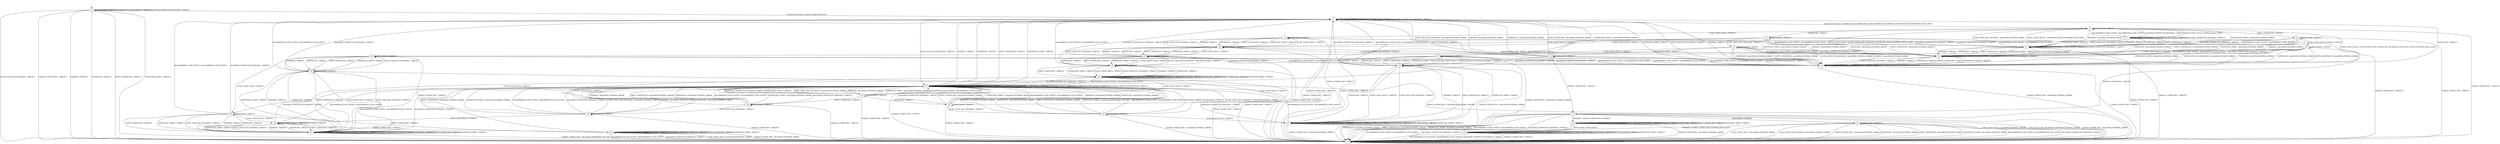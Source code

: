 digraph h4 {
s0 [label="s0"];
s1 [label="s1"];
s2 [label="s2"];
s3 [label="s3"];
s4 [label="s4"];
s5 [label="s5"];
s6 [label="s6"];
s7 [label="s7"];
s8 [label="s8"];
s9 [label="s9"];
s10 [label="s10"];
s11 [label="s11"];
s12 [label="s12"];
s13 [label="s13"];
s14 [label="s14"];
s15 [label="s15"];
s16 [label="s16"];
s17 [label="s17"];
s18 [label="s18"];
s19 [label="s19"];
s20 [label="s20"];
s21 [label="s21"];
s22 [label="s22"];
s23 [label="s23"];
s24 [label="s24"];
s25 [label="s25"];
s26 [label="s26"];
s27 [label="s27"];
s28 [label="s28"];
s29 [label="s29"];
s30 [label="s30"];
s31 [label="s31"];
s32 [label="s32"];
s33 [label="s33"];
s34 [label="s34"];
s35 [label="s35"];
s36 [label="s36"];
s0 -> s1 [label="ECDH_CLIENT_HELLO / HELLO_VERIFY_REQUEST"];
s0 -> s2 [label="ECDH_CLIENT_KEY_EXCHANGE / TIMEOUT"];
s0 -> s2 [label="CHANGE_CIPHER_SPEC / TIMEOUT"];
s0 -> s2 [label="FINISHED / TIMEOUT"];
s0 -> s0 [label="APPLICATION / TIMEOUT"];
s0 -> s2 [label="CERTIFICATE / TIMEOUT"];
s0 -> s2 [label="EMPTY_CERTIFICATE / TIMEOUT"];
s0 -> s2 [label="CERTIFICATE_VERIFY / TIMEOUT"];
s0 -> s0 [label="Alert(WARNING,CLOSE_NOTIFY) / TIMEOUT"];
s0 -> s0 [label="Alert(FATAL,UNEXPECTED_MESSAGE) / TIMEOUT"];
s1 -> s3 [label="ECDH_CLIENT_HELLO / SERVER_HELLO,CERTIFICATE,ECDHE_SERVER_KEY_EXCHANGE,CERTIFICATE_REQUEST,SERVER_HELLO_DONE"];
s1 -> s17 [label="ECDH_CLIENT_KEY_EXCHANGE / TIMEOUT"];
s1 -> s2 [label="CHANGE_CIPHER_SPEC / TIMEOUT"];
s1 -> s17 [label="FINISHED / TIMEOUT"];
s1 -> s1 [label="APPLICATION / TIMEOUT"];
s1 -> s17 [label="CERTIFICATE / TIMEOUT"];
s1 -> s17 [label="EMPTY_CERTIFICATE / TIMEOUT"];
s1 -> s17 [label="CERTIFICATE_VERIFY / TIMEOUT"];
s1 -> s1 [label="Alert(WARNING,CLOSE_NOTIFY) / TIMEOUT"];
s1 -> s1 [label="Alert(FATAL,UNEXPECTED_MESSAGE) / TIMEOUT"];
s2 -> s2 [label="ECDH_CLIENT_HELLO / TIMEOUT"];
s2 -> s2 [label="ECDH_CLIENT_KEY_EXCHANGE / TIMEOUT"];
s2 -> s2 [label="CHANGE_CIPHER_SPEC / TIMEOUT"];
s2 -> s2 [label="FINISHED / TIMEOUT"];
s2 -> s2 [label="APPLICATION / TIMEOUT"];
s2 -> s2 [label="CERTIFICATE / TIMEOUT"];
s2 -> s2 [label="EMPTY_CERTIFICATE / TIMEOUT"];
s2 -> s2 [label="CERTIFICATE_VERIFY / TIMEOUT"];
s2 -> s2 [label="Alert(WARNING,CLOSE_NOTIFY) / TIMEOUT"];
s2 -> s2 [label="Alert(FATAL,UNEXPECTED_MESSAGE) / TIMEOUT"];
s3 -> s4 [label="ECDH_CLIENT_HELLO / TIMEOUT"];
s3 -> s5 [label="ECDH_CLIENT_KEY_EXCHANGE / Alert(FATAL,INTERNAL_ERROR)"];
s3 -> s2 [label="CHANGE_CIPHER_SPEC / TIMEOUT"];
s3 -> s5 [label="FINISHED / Alert(FATAL,INTERNAL_ERROR)"];
s3 -> s3 [label="APPLICATION / TIMEOUT"];
s3 -> s6 [label="CERTIFICATE / TIMEOUT"];
s3 -> s31 [label="EMPTY_CERTIFICATE / TIMEOUT"];
s3 -> s5 [label="CERTIFICATE_VERIFY / Alert(FATAL,INTERNAL_ERROR)"];
s3 -> s7 [label="Alert(WARNING,CLOSE_NOTIFY) / Alert(WARNING,CLOSE_NOTIFY)"];
s3 -> s7 [label="Alert(FATAL,UNEXPECTED_MESSAGE) / TIMEOUT"];
s4 -> s18 [label="ECDH_CLIENT_HELLO / TIMEOUT"];
s4 -> s18 [label="ECDH_CLIENT_KEY_EXCHANGE / TIMEOUT"];
s4 -> s2 [label="CHANGE_CIPHER_SPEC / TIMEOUT"];
s4 -> s18 [label="FINISHED / TIMEOUT"];
s4 -> s4 [label="APPLICATION / TIMEOUT"];
s4 -> s18 [label="CERTIFICATE / TIMEOUT"];
s4 -> s18 [label="EMPTY_CERTIFICATE / TIMEOUT"];
s4 -> s18 [label="CERTIFICATE_VERIFY / TIMEOUT"];
s4 -> s5 [label="Alert(WARNING,CLOSE_NOTIFY) / Alert(WARNING,CLOSE_NOTIFY)"];
s4 -> s5 [label="Alert(FATAL,UNEXPECTED_MESSAGE) / TIMEOUT"];
s5 -> s3 [label="ECDH_CLIENT_HELLO / CERTIFICATE_REQUEST,SERVER_HELLO_DONE"];
s5 -> s8 [label="ECDH_CLIENT_KEY_EXCHANGE / TIMEOUT"];
s5 -> s2 [label="CHANGE_CIPHER_SPEC / TIMEOUT"];
s5 -> s8 [label="FINISHED / TIMEOUT"];
s5 -> s5 [label="APPLICATION / TIMEOUT"];
s5 -> s8 [label="CERTIFICATE / TIMEOUT"];
s5 -> s8 [label="EMPTY_CERTIFICATE / TIMEOUT"];
s5 -> s8 [label="CERTIFICATE_VERIFY / TIMEOUT"];
s5 -> s5 [label="Alert(WARNING,CLOSE_NOTIFY) / TIMEOUT"];
s5 -> s5 [label="Alert(FATAL,UNEXPECTED_MESSAGE) / TIMEOUT"];
s6 -> s18 [label="ECDH_CLIENT_HELLO / TIMEOUT"];
s6 -> s9 [label="ECDH_CLIENT_KEY_EXCHANGE / TIMEOUT"];
s6 -> s2 [label="CHANGE_CIPHER_SPEC / TIMEOUT"];
s6 -> s8 [label="FINISHED / Alert(FATAL,INTERNAL_ERROR)"];
s6 -> s6 [label="APPLICATION / TIMEOUT"];
s6 -> s8 [label="CERTIFICATE / Alert(FATAL,INTERNAL_ERROR)"];
s6 -> s8 [label="EMPTY_CERTIFICATE / Alert(FATAL,INTERNAL_ERROR)"];
s6 -> s8 [label="CERTIFICATE_VERIFY / Alert(FATAL,INTERNAL_ERROR)"];
s6 -> s5 [label="Alert(WARNING,CLOSE_NOTIFY) / Alert(WARNING,CLOSE_NOTIFY)"];
s6 -> s5 [label="Alert(FATAL,UNEXPECTED_MESSAGE) / TIMEOUT"];
s7 -> s3 [label="ECDH_CLIENT_HELLO / SERVER_HELLO_DONE"];
s7 -> s5 [label="ECDH_CLIENT_KEY_EXCHANGE / TIMEOUT"];
s7 -> s2 [label="CHANGE_CIPHER_SPEC / TIMEOUT"];
s7 -> s5 [label="FINISHED / TIMEOUT"];
s7 -> s7 [label="APPLICATION / TIMEOUT"];
s7 -> s5 [label="CERTIFICATE / TIMEOUT"];
s7 -> s5 [label="EMPTY_CERTIFICATE / TIMEOUT"];
s7 -> s5 [label="CERTIFICATE_VERIFY / TIMEOUT"];
s7 -> s7 [label="Alert(WARNING,CLOSE_NOTIFY) / TIMEOUT"];
s7 -> s7 [label="Alert(FATAL,UNEXPECTED_MESSAGE) / TIMEOUT"];
s8 -> s3 [label="ECDH_CLIENT_HELLO / ECDHE_SERVER_KEY_EXCHANGE,CERTIFICATE_REQUEST,SERVER_HELLO_DONE"];
s8 -> s10 [label="ECDH_CLIENT_KEY_EXCHANGE / TIMEOUT"];
s8 -> s2 [label="CHANGE_CIPHER_SPEC / TIMEOUT"];
s8 -> s10 [label="FINISHED / TIMEOUT"];
s8 -> s8 [label="APPLICATION / TIMEOUT"];
s8 -> s10 [label="CERTIFICATE / TIMEOUT"];
s8 -> s10 [label="EMPTY_CERTIFICATE / TIMEOUT"];
s8 -> s10 [label="CERTIFICATE_VERIFY / TIMEOUT"];
s8 -> s8 [label="Alert(WARNING,CLOSE_NOTIFY) / TIMEOUT"];
s8 -> s8 [label="Alert(FATAL,UNEXPECTED_MESSAGE) / TIMEOUT"];
s9 -> s11 [label="ECDH_CLIENT_HELLO / TIMEOUT"];
s9 -> s10 [label="ECDH_CLIENT_KEY_EXCHANGE / Alert(FATAL,INTERNAL_ERROR)"];
s9 -> s2 [label="CHANGE_CIPHER_SPEC / Alert(FATAL,INTERNAL_ERROR)"];
s9 -> s10 [label="FINISHED / Alert(FATAL,INTERNAL_ERROR)"];
s9 -> s9 [label="APPLICATION / TIMEOUT"];
s9 -> s10 [label="CERTIFICATE / Alert(FATAL,INTERNAL_ERROR)"];
s9 -> s10 [label="EMPTY_CERTIFICATE / Alert(FATAL,INTERNAL_ERROR)"];
s9 -> s12 [label="CERTIFICATE_VERIFY / TIMEOUT"];
s9 -> s8 [label="Alert(WARNING,CLOSE_NOTIFY) / Alert(WARNING,CLOSE_NOTIFY)"];
s9 -> s8 [label="Alert(FATAL,UNEXPECTED_MESSAGE) / TIMEOUT"];
s10 -> s3 [label="ECDH_CLIENT_HELLO / CERTIFICATE,ECDHE_SERVER_KEY_EXCHANGE,CERTIFICATE_REQUEST,SERVER_HELLO_DONE"];
s10 -> s1 [label="ECDH_CLIENT_KEY_EXCHANGE / TIMEOUT"];
s10 -> s2 [label="CHANGE_CIPHER_SPEC / TIMEOUT"];
s10 -> s1 [label="FINISHED / TIMEOUT"];
s10 -> s10 [label="APPLICATION / TIMEOUT"];
s10 -> s1 [label="CERTIFICATE / TIMEOUT"];
s10 -> s1 [label="EMPTY_CERTIFICATE / TIMEOUT"];
s10 -> s1 [label="CERTIFICATE_VERIFY / TIMEOUT"];
s10 -> s10 [label="Alert(WARNING,CLOSE_NOTIFY) / TIMEOUT"];
s10 -> s10 [label="Alert(FATAL,UNEXPECTED_MESSAGE) / TIMEOUT"];
s11 -> s19 [label="ECDH_CLIENT_HELLO / TIMEOUT"];
s11 -> s19 [label="ECDH_CLIENT_KEY_EXCHANGE / TIMEOUT"];
s11 -> s2 [label="CHANGE_CIPHER_SPEC / Alert(FATAL,INTERNAL_ERROR)"];
s11 -> s19 [label="FINISHED / TIMEOUT"];
s11 -> s11 [label="APPLICATION / TIMEOUT"];
s11 -> s19 [label="CERTIFICATE / TIMEOUT"];
s11 -> s19 [label="EMPTY_CERTIFICATE / TIMEOUT"];
s11 -> s19 [label="CERTIFICATE_VERIFY / TIMEOUT"];
s11 -> s10 [label="Alert(WARNING,CLOSE_NOTIFY) / Alert(WARNING,CLOSE_NOTIFY)"];
s11 -> s10 [label="Alert(FATAL,UNEXPECTED_MESSAGE) / TIMEOUT"];
s12 -> s20 [label="ECDH_CLIENT_HELLO / TIMEOUT"];
s12 -> s1 [label="ECDH_CLIENT_KEY_EXCHANGE / Alert(FATAL,INTERNAL_ERROR)"];
s12 -> s13 [label="CHANGE_CIPHER_SPEC / TIMEOUT"];
s12 -> s1 [label="FINISHED / Alert(FATAL,INTERNAL_ERROR)"];
s12 -> s12 [label="APPLICATION / TIMEOUT"];
s12 -> s1 [label="CERTIFICATE / Alert(FATAL,INTERNAL_ERROR)"];
s12 -> s1 [label="EMPTY_CERTIFICATE / Alert(FATAL,INTERNAL_ERROR)"];
s12 -> s1 [label="CERTIFICATE_VERIFY / Alert(FATAL,INTERNAL_ERROR)"];
s12 -> s10 [label="Alert(WARNING,CLOSE_NOTIFY) / Alert(WARNING,CLOSE_NOTIFY)"];
s12 -> s10 [label="Alert(FATAL,UNEXPECTED_MESSAGE) / TIMEOUT"];
s13 -> s2 [label="ECDH_CLIENT_HELLO / Alert(FATAL,INTERNAL_ERROR)"];
s13 -> s2 [label="ECDH_CLIENT_KEY_EXCHANGE / Alert(FATAL,INTERNAL_ERROR)"];
s13 -> s2 [label="CHANGE_CIPHER_SPEC / Alert(FATAL,INTERNAL_ERROR)"];
s13 -> s14 [label="FINISHED / CHANGE_CIPHER_SPEC,FINISHED"];
s13 -> s15 [label="APPLICATION / TIMEOUT"];
s13 -> s2 [label="CERTIFICATE / Alert(FATAL,INTERNAL_ERROR)"];
s13 -> s2 [label="EMPTY_CERTIFICATE / Alert(FATAL,INTERNAL_ERROR)"];
s13 -> s2 [label="CERTIFICATE_VERIFY / Alert(FATAL,INTERNAL_ERROR)"];
s13 -> s2 [label="Alert(WARNING,CLOSE_NOTIFY) / Alert(WARNING,CLOSE_NOTIFY)"];
s13 -> s2 [label="Alert(FATAL,UNEXPECTED_MESSAGE) / TIMEOUT"];
s14 -> s14 [label="ECDH_CLIENT_HELLO / Alert(WARNING,NO_RENEGOTIATION)"];
s14 -> s14 [label="ECDH_CLIENT_KEY_EXCHANGE / TIMEOUT"];
s14 -> s2 [label="CHANGE_CIPHER_SPEC / Alert(FATAL,INTERNAL_ERROR)"];
s14 -> s14 [label="FINISHED / TIMEOUT"];
s14 -> s16 [label="APPLICATION / APPLICATION"];
s14 -> s14 [label="CERTIFICATE / TIMEOUT"];
s14 -> s14 [label="EMPTY_CERTIFICATE / TIMEOUT"];
s14 -> s14 [label="CERTIFICATE_VERIFY / TIMEOUT"];
s14 -> s2 [label="Alert(WARNING,CLOSE_NOTIFY) / Alert(WARNING,CLOSE_NOTIFY)"];
s14 -> s2 [label="Alert(FATAL,UNEXPECTED_MESSAGE) / TIMEOUT"];
s15 -> s2 [label="ECDH_CLIENT_HELLO / Alert(FATAL,INTERNAL_ERROR)"];
s15 -> s2 [label="ECDH_CLIENT_KEY_EXCHANGE / Alert(FATAL,INTERNAL_ERROR)"];
s15 -> s2 [label="CHANGE_CIPHER_SPEC / Alert(FATAL,INTERNAL_ERROR)"];
s15 -> s16 [label="FINISHED / CHANGE_CIPHER_SPEC,FINISHED,APPLICATION"];
s15 -> s15 [label="APPLICATION / TIMEOUT"];
s15 -> s2 [label="CERTIFICATE / Alert(FATAL,INTERNAL_ERROR)"];
s15 -> s2 [label="EMPTY_CERTIFICATE / Alert(FATAL,INTERNAL_ERROR)"];
s15 -> s2 [label="CERTIFICATE_VERIFY / Alert(FATAL,INTERNAL_ERROR)"];
s15 -> s2 [label="Alert(WARNING,CLOSE_NOTIFY) / Alert(WARNING,CLOSE_NOTIFY)"];
s15 -> s2 [label="Alert(FATAL,UNEXPECTED_MESSAGE) / TIMEOUT"];
s16 -> s16 [label="ECDH_CLIENT_HELLO / Alert(WARNING,NO_RENEGOTIATION)"];
s16 -> s16 [label="ECDH_CLIENT_KEY_EXCHANGE / TIMEOUT"];
s16 -> s2 [label="CHANGE_CIPHER_SPEC / TIMEOUT"];
s16 -> s16 [label="FINISHED / TIMEOUT"];
s16 -> s16 [label="APPLICATION / APPLICATION"];
s16 -> s16 [label="CERTIFICATE / TIMEOUT"];
s16 -> s16 [label="EMPTY_CERTIFICATE / TIMEOUT"];
s16 -> s16 [label="CERTIFICATE_VERIFY / TIMEOUT"];
s16 -> s2 [label="Alert(WARNING,CLOSE_NOTIFY) / Alert(WARNING,CLOSE_NOTIFY)"];
s16 -> s2 [label="Alert(FATAL,UNEXPECTED_MESSAGE) / TIMEOUT"];
s17 -> s21 [label="ECDH_CLIENT_HELLO / TIMEOUT"];
s17 -> s17 [label="ECDH_CLIENT_KEY_EXCHANGE / TIMEOUT"];
s17 -> s2 [label="CHANGE_CIPHER_SPEC / TIMEOUT"];
s17 -> s17 [label="FINISHED / TIMEOUT"];
s17 -> s17 [label="APPLICATION / TIMEOUT"];
s17 -> s17 [label="CERTIFICATE / TIMEOUT"];
s17 -> s17 [label="EMPTY_CERTIFICATE / TIMEOUT"];
s17 -> s17 [label="CERTIFICATE_VERIFY / TIMEOUT"];
s17 -> s17 [label="Alert(WARNING,CLOSE_NOTIFY) / TIMEOUT"];
s17 -> s17 [label="Alert(FATAL,UNEXPECTED_MESSAGE) / TIMEOUT"];
s18 -> s22 [label="ECDH_CLIENT_HELLO / TIMEOUT"];
s18 -> s22 [label="ECDH_CLIENT_KEY_EXCHANGE / TIMEOUT"];
s18 -> s2 [label="CHANGE_CIPHER_SPEC / TIMEOUT"];
s18 -> s22 [label="FINISHED / TIMEOUT"];
s18 -> s18 [label="APPLICATION / TIMEOUT"];
s18 -> s22 [label="CERTIFICATE / TIMEOUT"];
s18 -> s22 [label="EMPTY_CERTIFICATE / TIMEOUT"];
s18 -> s22 [label="CERTIFICATE_VERIFY / TIMEOUT"];
s18 -> s8 [label="Alert(WARNING,CLOSE_NOTIFY) / Alert(WARNING,CLOSE_NOTIFY)"];
s18 -> s8 [label="Alert(FATAL,UNEXPECTED_MESSAGE) / TIMEOUT"];
s19 -> s27 [label="ECDH_CLIENT_HELLO / TIMEOUT"];
s19 -> s27 [label="ECDH_CLIENT_KEY_EXCHANGE / TIMEOUT"];
s19 -> s2 [label="CHANGE_CIPHER_SPEC / Alert(FATAL,INTERNAL_ERROR)"];
s19 -> s27 [label="FINISHED / TIMEOUT"];
s19 -> s19 [label="APPLICATION / TIMEOUT"];
s19 -> s27 [label="CERTIFICATE / TIMEOUT"];
s19 -> s27 [label="EMPTY_CERTIFICATE / TIMEOUT"];
s19 -> s27 [label="CERTIFICATE_VERIFY / TIMEOUT"];
s19 -> s1 [label="Alert(WARNING,CLOSE_NOTIFY) / Alert(WARNING,CLOSE_NOTIFY)"];
s19 -> s1 [label="Alert(FATAL,UNEXPECTED_MESSAGE) / TIMEOUT"];
s20 -> s28 [label="ECDH_CLIENT_HELLO / TIMEOUT"];
s20 -> s23 [label="ECDH_CLIENT_KEY_EXCHANGE / TIMEOUT"];
s20 -> s24 [label="CHANGE_CIPHER_SPEC / TIMEOUT"];
s20 -> s23 [label="FINISHED / TIMEOUT"];
s20 -> s20 [label="APPLICATION / TIMEOUT"];
s20 -> s23 [label="CERTIFICATE / TIMEOUT"];
s20 -> s23 [label="EMPTY_CERTIFICATE / TIMEOUT"];
s20 -> s23 [label="CERTIFICATE_VERIFY / TIMEOUT"];
s20 -> s1 [label="Alert(WARNING,CLOSE_NOTIFY) / Alert(WARNING,CLOSE_NOTIFY)"];
s20 -> s1 [label="Alert(FATAL,UNEXPECTED_MESSAGE) / TIMEOUT"];
s21 -> s29 [label="ECDH_CLIENT_HELLO / TIMEOUT"];
s21 -> s17 [label="ECDH_CLIENT_KEY_EXCHANGE / Alert(FATAL,INTERNAL_ERROR)"];
s21 -> s2 [label="CHANGE_CIPHER_SPEC / TIMEOUT"];
s21 -> s17 [label="FINISHED / Alert(FATAL,INTERNAL_ERROR)"];
s21 -> s21 [label="APPLICATION / TIMEOUT"];
s21 -> s25 [label="CERTIFICATE / TIMEOUT"];
s21 -> s32 [label="EMPTY_CERTIFICATE / TIMEOUT"];
s21 -> s17 [label="CERTIFICATE_VERIFY / Alert(FATAL,INTERNAL_ERROR)"];
s21 -> s17 [label="Alert(WARNING,CLOSE_NOTIFY) / Alert(WARNING,CLOSE_NOTIFY)"];
s21 -> s17 [label="Alert(FATAL,UNEXPECTED_MESSAGE) / TIMEOUT"];
s22 -> s30 [label="ECDH_CLIENT_HELLO / TIMEOUT"];
s22 -> s30 [label="ECDH_CLIENT_KEY_EXCHANGE / TIMEOUT"];
s22 -> s2 [label="CHANGE_CIPHER_SPEC / TIMEOUT"];
s22 -> s30 [label="FINISHED / TIMEOUT"];
s22 -> s22 [label="APPLICATION / TIMEOUT"];
s22 -> s30 [label="CERTIFICATE / TIMEOUT"];
s22 -> s30 [label="EMPTY_CERTIFICATE / TIMEOUT"];
s22 -> s30 [label="CERTIFICATE_VERIFY / TIMEOUT"];
s22 -> s10 [label="Alert(WARNING,CLOSE_NOTIFY) / Alert(WARNING,CLOSE_NOTIFY)"];
s22 -> s10 [label="Alert(FATAL,UNEXPECTED_MESSAGE) / TIMEOUT"];
s23 -> s23 [label="ECDH_CLIENT_HELLO / TIMEOUT"];
s23 -> s23 [label="ECDH_CLIENT_KEY_EXCHANGE / TIMEOUT"];
s23 -> s2 [label="CHANGE_CIPHER_SPEC / Alert(FATAL,HANDSHAKE_FAILURE)"];
s23 -> s23 [label="FINISHED / TIMEOUT"];
s23 -> s23 [label="APPLICATION / TIMEOUT"];
s23 -> s23 [label="CERTIFICATE / TIMEOUT"];
s23 -> s23 [label="EMPTY_CERTIFICATE / TIMEOUT"];
s23 -> s23 [label="CERTIFICATE_VERIFY / TIMEOUT"];
s23 -> s17 [label="Alert(WARNING,CLOSE_NOTIFY) / Alert(WARNING,CLOSE_NOTIFY)"];
s23 -> s17 [label="Alert(FATAL,UNEXPECTED_MESSAGE) / TIMEOUT"];
s24 -> s2 [label="ECDH_CLIENT_HELLO / Alert(FATAL,INTERNAL_ERROR)"];
s24 -> s24 [label="ECDH_CLIENT_KEY_EXCHANGE / TIMEOUT"];
s24 -> s2 [label="CHANGE_CIPHER_SPEC / Alert(FATAL,INTERNAL_ERROR)"];
s24 -> s24 [label="FINISHED / TIMEOUT"];
s24 -> s24 [label="APPLICATION / TIMEOUT"];
s24 -> s24 [label="CERTIFICATE / TIMEOUT"];
s24 -> s24 [label="EMPTY_CERTIFICATE / TIMEOUT"];
s24 -> s24 [label="CERTIFICATE_VERIFY / TIMEOUT"];
s24 -> s2 [label="Alert(WARNING,CLOSE_NOTIFY) / Alert(WARNING,CLOSE_NOTIFY)"];
s24 -> s2 [label="Alert(FATAL,UNEXPECTED_MESSAGE) / TIMEOUT"];
s25 -> s29 [label="ECDH_CLIENT_HELLO / TIMEOUT"];
s25 -> s26 [label="ECDH_CLIENT_KEY_EXCHANGE / TIMEOUT"];
s25 -> s2 [label="CHANGE_CIPHER_SPEC / TIMEOUT"];
s25 -> s17 [label="FINISHED / Alert(FATAL,INTERNAL_ERROR)"];
s25 -> s25 [label="APPLICATION / TIMEOUT"];
s25 -> s17 [label="CERTIFICATE / Alert(FATAL,INTERNAL_ERROR)"];
s25 -> s17 [label="EMPTY_CERTIFICATE / Alert(FATAL,INTERNAL_ERROR)"];
s25 -> s17 [label="CERTIFICATE_VERIFY / Alert(FATAL,INTERNAL_ERROR)"];
s25 -> s17 [label="Alert(WARNING,CLOSE_NOTIFY) / Alert(WARNING,CLOSE_NOTIFY)"];
s25 -> s17 [label="Alert(FATAL,UNEXPECTED_MESSAGE) / TIMEOUT"];
s26 -> s27 [label="ECDH_CLIENT_HELLO / TIMEOUT"];
s26 -> s17 [label="ECDH_CLIENT_KEY_EXCHANGE / Alert(FATAL,INTERNAL_ERROR)"];
s26 -> s2 [label="CHANGE_CIPHER_SPEC / Alert(FATAL,INTERNAL_ERROR)"];
s26 -> s17 [label="FINISHED / Alert(FATAL,INTERNAL_ERROR)"];
s26 -> s26 [label="APPLICATION / TIMEOUT"];
s26 -> s17 [label="CERTIFICATE / Alert(FATAL,INTERNAL_ERROR)"];
s26 -> s17 [label="EMPTY_CERTIFICATE / Alert(FATAL,INTERNAL_ERROR)"];
s26 -> s17 [label="CERTIFICATE_VERIFY / Alert(FATAL,HANDSHAKE_FAILURE)"];
s26 -> s17 [label="Alert(WARNING,CLOSE_NOTIFY) / Alert(WARNING,CLOSE_NOTIFY)"];
s26 -> s17 [label="Alert(FATAL,UNEXPECTED_MESSAGE) / TIMEOUT"];
s27 -> s27 [label="ECDH_CLIENT_HELLO / TIMEOUT"];
s27 -> s27 [label="ECDH_CLIENT_KEY_EXCHANGE / TIMEOUT"];
s27 -> s2 [label="CHANGE_CIPHER_SPEC / Alert(FATAL,INTERNAL_ERROR)"];
s27 -> s27 [label="FINISHED / TIMEOUT"];
s27 -> s27 [label="APPLICATION / TIMEOUT"];
s27 -> s27 [label="CERTIFICATE / TIMEOUT"];
s27 -> s27 [label="EMPTY_CERTIFICATE / TIMEOUT"];
s27 -> s27 [label="CERTIFICATE_VERIFY / TIMEOUT"];
s27 -> s17 [label="Alert(WARNING,CLOSE_NOTIFY) / Alert(WARNING,CLOSE_NOTIFY)"];
s27 -> s17 [label="Alert(FATAL,UNEXPECTED_MESSAGE) / TIMEOUT"];
s28 -> s28 [label="ECDH_CLIENT_HELLO / TIMEOUT"];
s28 -> s23 [label="ECDH_CLIENT_KEY_EXCHANGE / TIMEOUT"];
s28 -> s24 [label="CHANGE_CIPHER_SPEC / TIMEOUT"];
s28 -> s23 [label="FINISHED / TIMEOUT"];
s28 -> s28 [label="APPLICATION / TIMEOUT"];
s28 -> s23 [label="CERTIFICATE / TIMEOUT"];
s28 -> s23 [label="EMPTY_CERTIFICATE / TIMEOUT"];
s28 -> s23 [label="CERTIFICATE_VERIFY / TIMEOUT"];
s28 -> s17 [label="Alert(WARNING,CLOSE_NOTIFY) / Alert(WARNING,CLOSE_NOTIFY)"];
s28 -> s17 [label="Alert(FATAL,UNEXPECTED_MESSAGE) / TIMEOUT"];
s29 -> s29 [label="ECDH_CLIENT_HELLO / TIMEOUT"];
s29 -> s29 [label="ECDH_CLIENT_KEY_EXCHANGE / TIMEOUT"];
s29 -> s2 [label="CHANGE_CIPHER_SPEC / TIMEOUT"];
s29 -> s29 [label="FINISHED / TIMEOUT"];
s29 -> s29 [label="APPLICATION / TIMEOUT"];
s29 -> s29 [label="CERTIFICATE / TIMEOUT"];
s29 -> s29 [label="EMPTY_CERTIFICATE / TIMEOUT"];
s29 -> s29 [label="CERTIFICATE_VERIFY / TIMEOUT"];
s29 -> s17 [label="Alert(WARNING,CLOSE_NOTIFY) / Alert(WARNING,CLOSE_NOTIFY)"];
s29 -> s17 [label="Alert(FATAL,UNEXPECTED_MESSAGE) / TIMEOUT"];
s30 -> s29 [label="ECDH_CLIENT_HELLO / TIMEOUT"];
s30 -> s29 [label="ECDH_CLIENT_KEY_EXCHANGE / TIMEOUT"];
s30 -> s2 [label="CHANGE_CIPHER_SPEC / TIMEOUT"];
s30 -> s29 [label="FINISHED / TIMEOUT"];
s30 -> s30 [label="APPLICATION / TIMEOUT"];
s30 -> s29 [label="CERTIFICATE / TIMEOUT"];
s30 -> s29 [label="EMPTY_CERTIFICATE / TIMEOUT"];
s30 -> s29 [label="CERTIFICATE_VERIFY / TIMEOUT"];
s30 -> s1 [label="Alert(WARNING,CLOSE_NOTIFY) / Alert(WARNING,CLOSE_NOTIFY)"];
s30 -> s1 [label="Alert(FATAL,UNEXPECTED_MESSAGE) / TIMEOUT"];
s31 -> s18 [label="ECDH_CLIENT_HELLO / TIMEOUT"];
s31 -> s33 [label="ECDH_CLIENT_KEY_EXCHANGE / TIMEOUT"];
s31 -> s2 [label="CHANGE_CIPHER_SPEC / TIMEOUT"];
s31 -> s8 [label="FINISHED / Alert(FATAL,INTERNAL_ERROR)"];
s31 -> s31 [label="APPLICATION / TIMEOUT"];
s31 -> s8 [label="CERTIFICATE / Alert(FATAL,INTERNAL_ERROR)"];
s31 -> s8 [label="EMPTY_CERTIFICATE / Alert(FATAL,INTERNAL_ERROR)"];
s31 -> s8 [label="CERTIFICATE_VERIFY / Alert(FATAL,INTERNAL_ERROR)"];
s31 -> s5 [label="Alert(WARNING,CLOSE_NOTIFY) / Alert(WARNING,CLOSE_NOTIFY)"];
s31 -> s5 [label="Alert(FATAL,UNEXPECTED_MESSAGE) / TIMEOUT"];
s32 -> s29 [label="ECDH_CLIENT_HELLO / TIMEOUT"];
s32 -> s34 [label="ECDH_CLIENT_KEY_EXCHANGE / TIMEOUT"];
s32 -> s2 [label="CHANGE_CIPHER_SPEC / TIMEOUT"];
s32 -> s17 [label="FINISHED / Alert(FATAL,INTERNAL_ERROR)"];
s32 -> s32 [label="APPLICATION / TIMEOUT"];
s32 -> s17 [label="CERTIFICATE / Alert(FATAL,INTERNAL_ERROR)"];
s32 -> s17 [label="EMPTY_CERTIFICATE / Alert(FATAL,INTERNAL_ERROR)"];
s32 -> s17 [label="CERTIFICATE_VERIFY / Alert(FATAL,INTERNAL_ERROR)"];
s32 -> s17 [label="Alert(WARNING,CLOSE_NOTIFY) / Alert(WARNING,CLOSE_NOTIFY)"];
s32 -> s17 [label="Alert(FATAL,UNEXPECTED_MESSAGE) / TIMEOUT"];
s33 -> s35 [label="ECDH_CLIENT_HELLO / TIMEOUT"];
s33 -> s10 [label="ECDH_CLIENT_KEY_EXCHANGE / Alert(FATAL,INTERNAL_ERROR)"];
s33 -> s13 [label="CHANGE_CIPHER_SPEC / TIMEOUT"];
s33 -> s10 [label="FINISHED / Alert(FATAL,INTERNAL_ERROR)"];
s33 -> s33 [label="APPLICATION / TIMEOUT"];
s33 -> s10 [label="CERTIFICATE / Alert(FATAL,INTERNAL_ERROR)"];
s33 -> s10 [label="EMPTY_CERTIFICATE / Alert(FATAL,INTERNAL_ERROR)"];
s33 -> s10 [label="CERTIFICATE_VERIFY / Alert(FATAL,INTERNAL_ERROR)"];
s33 -> s8 [label="Alert(WARNING,CLOSE_NOTIFY) / Alert(WARNING,CLOSE_NOTIFY)"];
s33 -> s8 [label="Alert(FATAL,UNEXPECTED_MESSAGE) / TIMEOUT"];
s34 -> s28 [label="ECDH_CLIENT_HELLO / TIMEOUT"];
s34 -> s17 [label="ECDH_CLIENT_KEY_EXCHANGE / Alert(FATAL,INTERNAL_ERROR)"];
s34 -> s2 [label="CHANGE_CIPHER_SPEC / TIMEOUT"];
s34 -> s17 [label="FINISHED / Alert(FATAL,INTERNAL_ERROR)"];
s34 -> s34 [label="APPLICATION / TIMEOUT"];
s34 -> s17 [label="CERTIFICATE / Alert(FATAL,INTERNAL_ERROR)"];
s34 -> s17 [label="EMPTY_CERTIFICATE / Alert(FATAL,INTERNAL_ERROR)"];
s34 -> s17 [label="CERTIFICATE_VERIFY / Alert(FATAL,INTERNAL_ERROR)"];
s34 -> s17 [label="Alert(WARNING,CLOSE_NOTIFY) / Alert(WARNING,CLOSE_NOTIFY)"];
s34 -> s17 [label="Alert(FATAL,UNEXPECTED_MESSAGE) / TIMEOUT"];
s35 -> s20 [label="ECDH_CLIENT_HELLO / TIMEOUT"];
s35 -> s36 [label="ECDH_CLIENT_KEY_EXCHANGE / TIMEOUT"];
s35 -> s24 [label="CHANGE_CIPHER_SPEC / TIMEOUT"];
s35 -> s36 [label="FINISHED / TIMEOUT"];
s35 -> s35 [label="APPLICATION / TIMEOUT"];
s35 -> s36 [label="CERTIFICATE / TIMEOUT"];
s35 -> s36 [label="EMPTY_CERTIFICATE / TIMEOUT"];
s35 -> s36 [label="CERTIFICATE_VERIFY / TIMEOUT"];
s35 -> s10 [label="Alert(WARNING,CLOSE_NOTIFY) / Alert(WARNING,CLOSE_NOTIFY)"];
s35 -> s10 [label="Alert(FATAL,UNEXPECTED_MESSAGE) / TIMEOUT"];
s36 -> s23 [label="ECDH_CLIENT_HELLO / TIMEOUT"];
s36 -> s23 [label="ECDH_CLIENT_KEY_EXCHANGE / TIMEOUT"];
s36 -> s2 [label="CHANGE_CIPHER_SPEC / Alert(FATAL,HANDSHAKE_FAILURE)"];
s36 -> s23 [label="FINISHED / TIMEOUT"];
s36 -> s36 [label="APPLICATION / TIMEOUT"];
s36 -> s23 [label="CERTIFICATE / TIMEOUT"];
s36 -> s23 [label="EMPTY_CERTIFICATE / TIMEOUT"];
s36 -> s23 [label="CERTIFICATE_VERIFY / TIMEOUT"];
s36 -> s1 [label="Alert(WARNING,CLOSE_NOTIFY) / Alert(WARNING,CLOSE_NOTIFY)"];
s36 -> s1 [label="Alert(FATAL,UNEXPECTED_MESSAGE) / TIMEOUT"];
__start0 [shape=none, label=""];
__start0 -> s0 [label=""];
}
